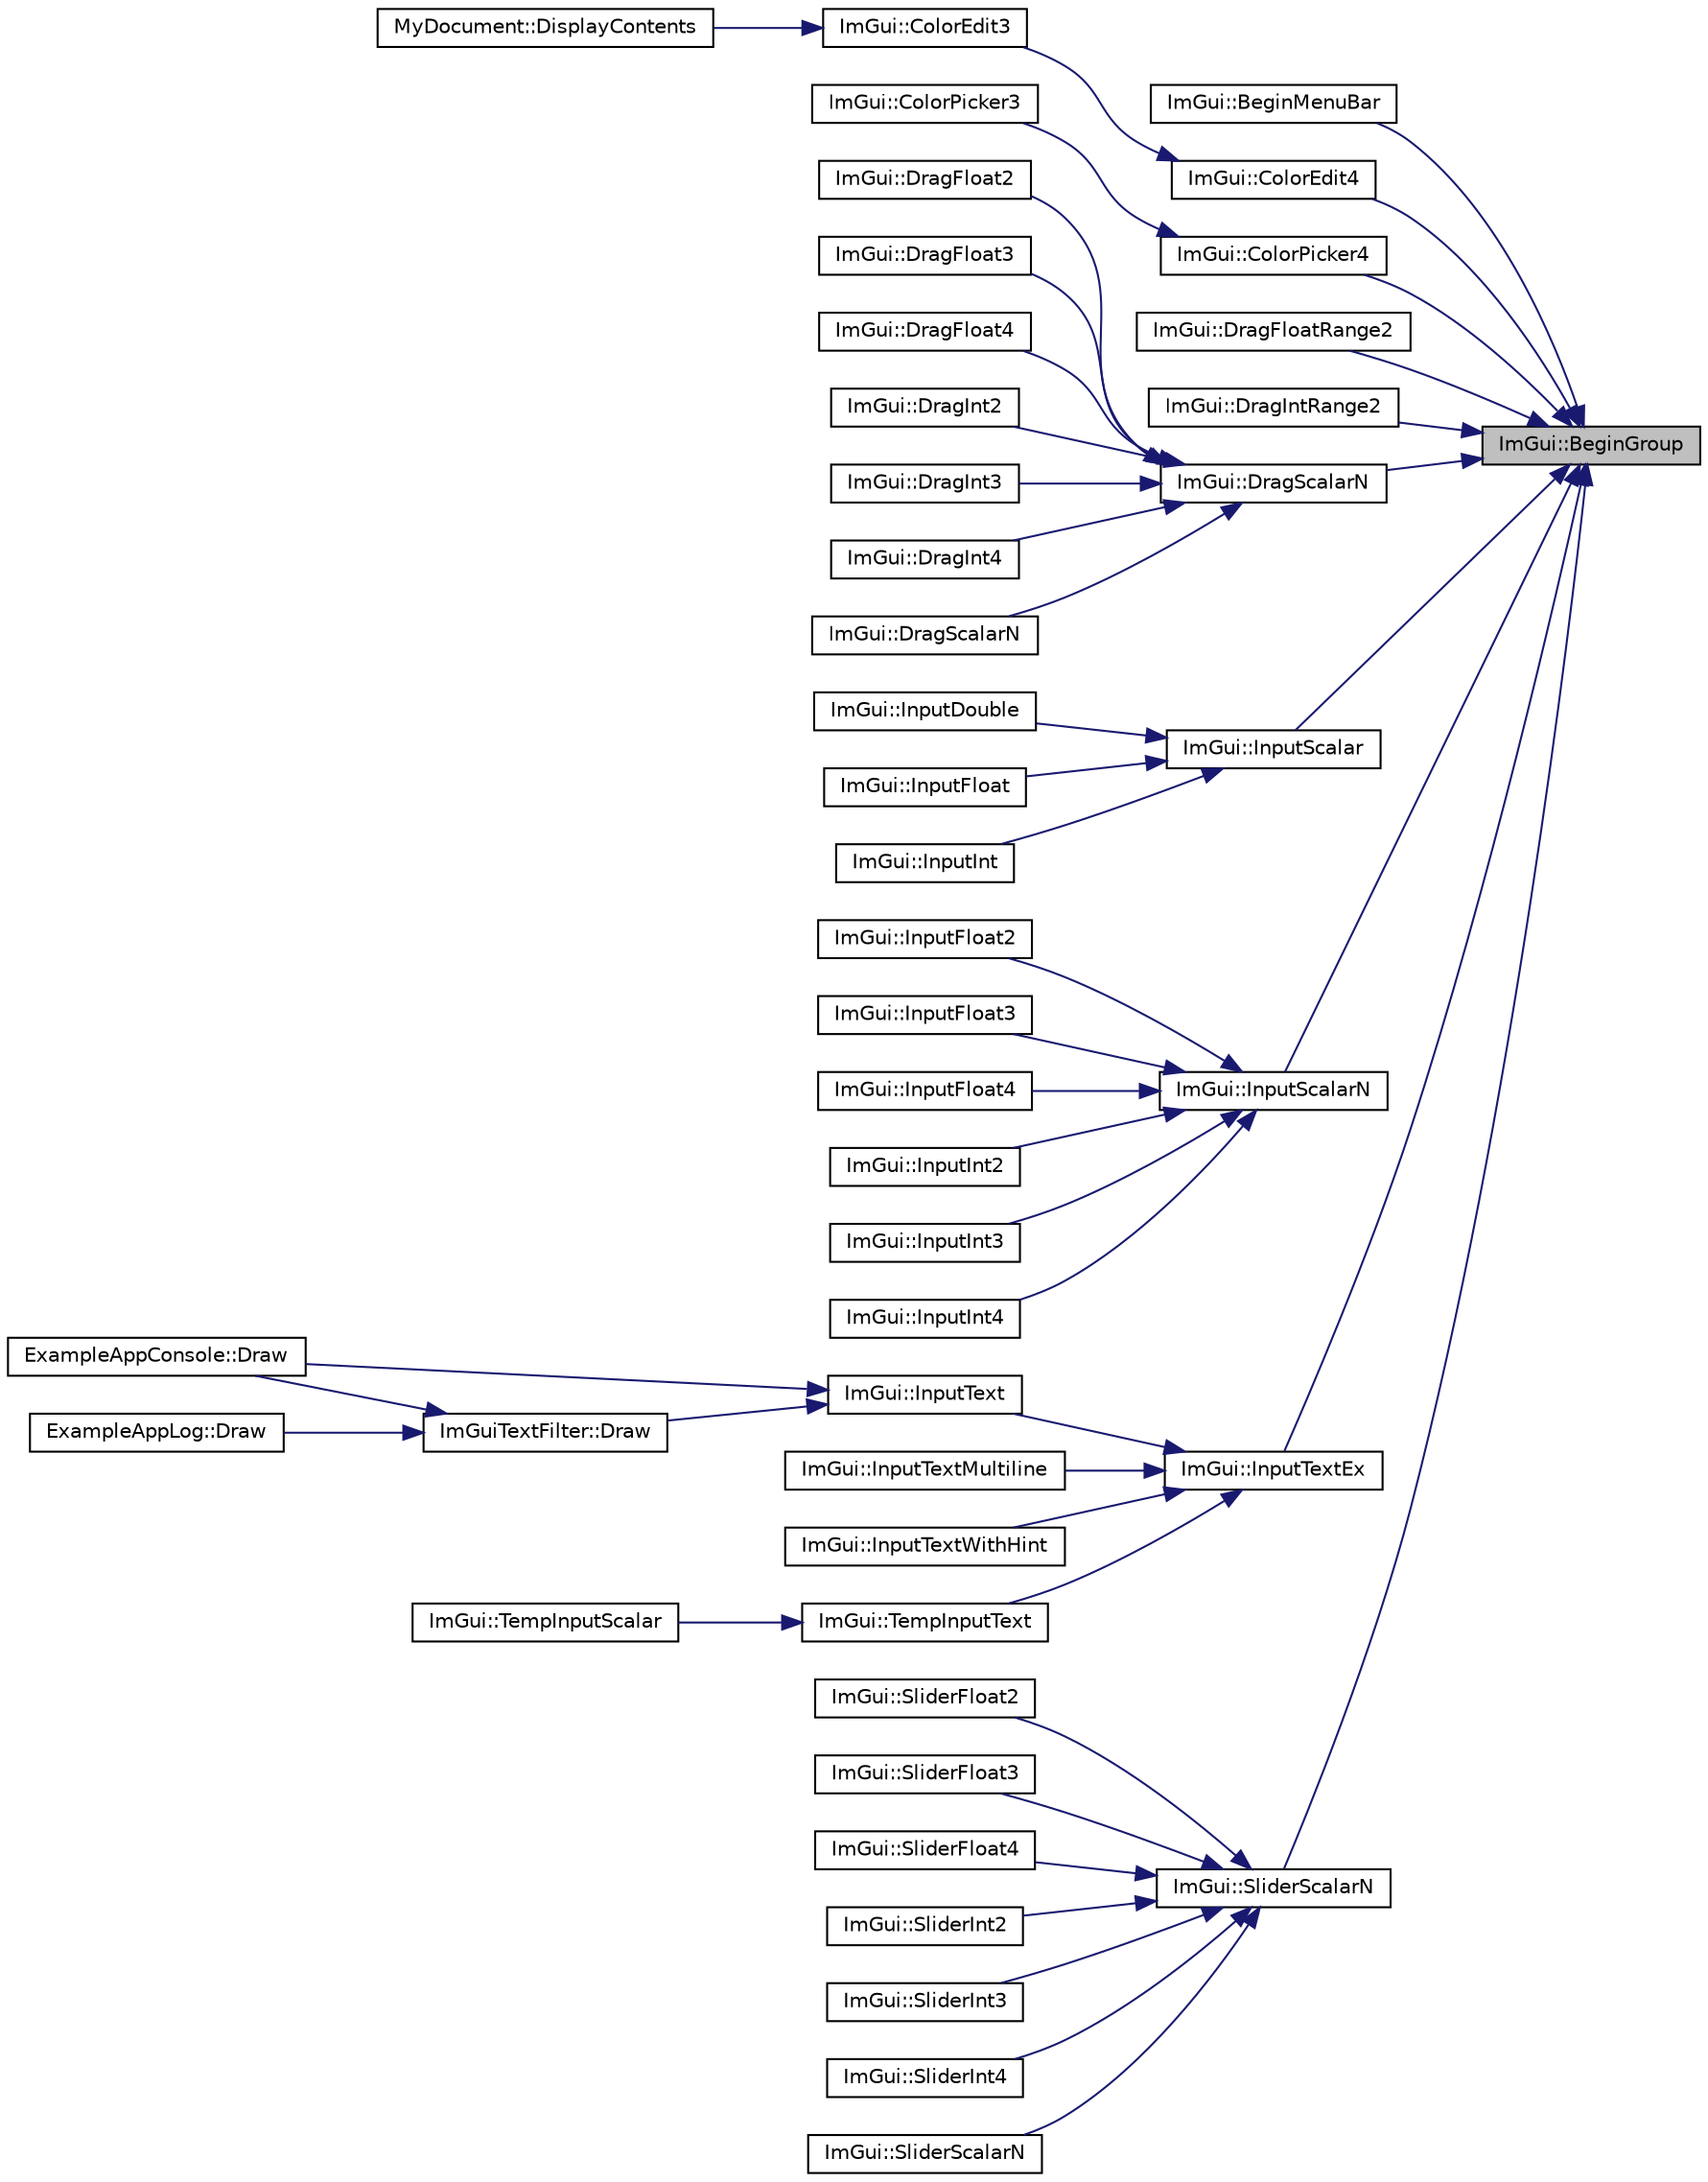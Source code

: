 digraph "ImGui::BeginGroup"
{
 // LATEX_PDF_SIZE
  edge [fontname="Helvetica",fontsize="10",labelfontname="Helvetica",labelfontsize="10"];
  node [fontname="Helvetica",fontsize="10",shape=record];
  rankdir="RL";
  Node1 [label="ImGui::BeginGroup",height=0.2,width=0.4,color="black", fillcolor="grey75", style="filled", fontcolor="black",tooltip=" "];
  Node1 -> Node2 [dir="back",color="midnightblue",fontsize="10",style="solid"];
  Node2 [label="ImGui::BeginMenuBar",height=0.2,width=0.4,color="black", fillcolor="white", style="filled",URL="$namespace_im_gui.html#a4852dff802922163fc747e2e0df5b88f",tooltip=" "];
  Node1 -> Node3 [dir="back",color="midnightblue",fontsize="10",style="solid"];
  Node3 [label="ImGui::ColorEdit4",height=0.2,width=0.4,color="black", fillcolor="white", style="filled",URL="$namespace_im_gui.html#ac3f45e2aa0b1d591cc8a2cdf8b566a45",tooltip=" "];
  Node3 -> Node4 [dir="back",color="midnightblue",fontsize="10",style="solid"];
  Node4 [label="ImGui::ColorEdit3",height=0.2,width=0.4,color="black", fillcolor="white", style="filled",URL="$namespace_im_gui.html#a5afe76ba1c91f07363e40396e7df656e",tooltip=" "];
  Node4 -> Node5 [dir="back",color="midnightblue",fontsize="10",style="solid"];
  Node5 [label="MyDocument::DisplayContents",height=0.2,width=0.4,color="black", fillcolor="white", style="filled",URL="$struct_my_document.html#aa51e0b8e6c95b7109a507603599c05d9",tooltip=" "];
  Node1 -> Node6 [dir="back",color="midnightblue",fontsize="10",style="solid"];
  Node6 [label="ImGui::ColorPicker4",height=0.2,width=0.4,color="black", fillcolor="white", style="filled",URL="$namespace_im_gui.html#a3d5aae9e0a14aa051d5a799abbe97b32",tooltip=" "];
  Node6 -> Node7 [dir="back",color="midnightblue",fontsize="10",style="solid"];
  Node7 [label="ImGui::ColorPicker3",height=0.2,width=0.4,color="black", fillcolor="white", style="filled",URL="$namespace_im_gui.html#a2a2a98cb9a17b18702be6b954670b388",tooltip=" "];
  Node1 -> Node8 [dir="back",color="midnightblue",fontsize="10",style="solid"];
  Node8 [label="ImGui::DragFloatRange2",height=0.2,width=0.4,color="black", fillcolor="white", style="filled",URL="$namespace_im_gui.html#aa6bfd93ead5c47e84b66185da88b8e8c",tooltip=" "];
  Node1 -> Node9 [dir="back",color="midnightblue",fontsize="10",style="solid"];
  Node9 [label="ImGui::DragIntRange2",height=0.2,width=0.4,color="black", fillcolor="white", style="filled",URL="$namespace_im_gui.html#a27a0380e0480671c7cd854dd7bfc6bd1",tooltip=" "];
  Node1 -> Node10 [dir="back",color="midnightblue",fontsize="10",style="solid"];
  Node10 [label="ImGui::DragScalarN",height=0.2,width=0.4,color="black", fillcolor="white", style="filled",URL="$namespace_im_gui.html#a1265d2b30ced1fca909e26c8f718fcbd",tooltip=" "];
  Node10 -> Node11 [dir="back",color="midnightblue",fontsize="10",style="solid"];
  Node11 [label="ImGui::DragFloat2",height=0.2,width=0.4,color="black", fillcolor="white", style="filled",URL="$namespace_im_gui.html#afc9ce10d78534a5c186cee0b337f7471",tooltip=" "];
  Node10 -> Node12 [dir="back",color="midnightblue",fontsize="10",style="solid"];
  Node12 [label="ImGui::DragFloat3",height=0.2,width=0.4,color="black", fillcolor="white", style="filled",URL="$namespace_im_gui.html#a5ffcbb0240077cf2f300960db3c0a3d7",tooltip=" "];
  Node10 -> Node13 [dir="back",color="midnightblue",fontsize="10",style="solid"];
  Node13 [label="ImGui::DragFloat4",height=0.2,width=0.4,color="black", fillcolor="white", style="filled",URL="$namespace_im_gui.html#a43e4508fb0c6a82cf6d78a645965dd57",tooltip=" "];
  Node10 -> Node14 [dir="back",color="midnightblue",fontsize="10",style="solid"];
  Node14 [label="ImGui::DragInt2",height=0.2,width=0.4,color="black", fillcolor="white", style="filled",URL="$namespace_im_gui.html#a56e3ba8164b0b78b46f01a3a2f7fe00b",tooltip=" "];
  Node10 -> Node15 [dir="back",color="midnightblue",fontsize="10",style="solid"];
  Node15 [label="ImGui::DragInt3",height=0.2,width=0.4,color="black", fillcolor="white", style="filled",URL="$namespace_im_gui.html#af4be377242ba2480b28b116390af7261",tooltip=" "];
  Node10 -> Node16 [dir="back",color="midnightblue",fontsize="10",style="solid"];
  Node16 [label="ImGui::DragInt4",height=0.2,width=0.4,color="black", fillcolor="white", style="filled",URL="$namespace_im_gui.html#a5d75e4d3263272f22eb2001652397e55",tooltip=" "];
  Node10 -> Node17 [dir="back",color="midnightblue",fontsize="10",style="solid"];
  Node17 [label="ImGui::DragScalarN",height=0.2,width=0.4,color="black", fillcolor="white", style="filled",URL="$namespace_im_gui.html#aebc0e04d960526b77632fa9cca56734e",tooltip=" "];
  Node1 -> Node18 [dir="back",color="midnightblue",fontsize="10",style="solid"];
  Node18 [label="ImGui::InputScalar",height=0.2,width=0.4,color="black", fillcolor="white", style="filled",URL="$namespace_im_gui.html#afdb54540b7480872fbb746f64344b374",tooltip=" "];
  Node18 -> Node19 [dir="back",color="midnightblue",fontsize="10",style="solid"];
  Node19 [label="ImGui::InputDouble",height=0.2,width=0.4,color="black", fillcolor="white", style="filled",URL="$namespace_im_gui.html#ad941c3cfa561ca35b674fd5802bcf870",tooltip=" "];
  Node18 -> Node20 [dir="back",color="midnightblue",fontsize="10",style="solid"];
  Node20 [label="ImGui::InputFloat",height=0.2,width=0.4,color="black", fillcolor="white", style="filled",URL="$namespace_im_gui.html#a36b86c9d7226f18c316400c83a904454",tooltip=" "];
  Node18 -> Node21 [dir="back",color="midnightblue",fontsize="10",style="solid"];
  Node21 [label="ImGui::InputInt",height=0.2,width=0.4,color="black", fillcolor="white", style="filled",URL="$namespace_im_gui.html#a36fc45a3c41a63ea9a983cc851752505",tooltip=" "];
  Node1 -> Node22 [dir="back",color="midnightblue",fontsize="10",style="solid"];
  Node22 [label="ImGui::InputScalarN",height=0.2,width=0.4,color="black", fillcolor="white", style="filled",URL="$namespace_im_gui.html#afb17f0092027c09183df498834abace9",tooltip=" "];
  Node22 -> Node23 [dir="back",color="midnightblue",fontsize="10",style="solid"];
  Node23 [label="ImGui::InputFloat2",height=0.2,width=0.4,color="black", fillcolor="white", style="filled",URL="$namespace_im_gui.html#a854ba6decd4ae7e4b0980a9c71bfa47d",tooltip=" "];
  Node22 -> Node24 [dir="back",color="midnightblue",fontsize="10",style="solid"];
  Node24 [label="ImGui::InputFloat3",height=0.2,width=0.4,color="black", fillcolor="white", style="filled",URL="$namespace_im_gui.html#a970a00fd1a4226c697ea5fb807fb62d8",tooltip=" "];
  Node22 -> Node25 [dir="back",color="midnightblue",fontsize="10",style="solid"];
  Node25 [label="ImGui::InputFloat4",height=0.2,width=0.4,color="black", fillcolor="white", style="filled",URL="$namespace_im_gui.html#a69675d2e9780a0e5a7a372f936b64d49",tooltip=" "];
  Node22 -> Node26 [dir="back",color="midnightblue",fontsize="10",style="solid"];
  Node26 [label="ImGui::InputInt2",height=0.2,width=0.4,color="black", fillcolor="white", style="filled",URL="$namespace_im_gui.html#a83dfd2daacefb741e67d8d69821e1590",tooltip=" "];
  Node22 -> Node27 [dir="back",color="midnightblue",fontsize="10",style="solid"];
  Node27 [label="ImGui::InputInt3",height=0.2,width=0.4,color="black", fillcolor="white", style="filled",URL="$namespace_im_gui.html#ab8e7466e5bdda70fefa551eb662dc3f5",tooltip=" "];
  Node22 -> Node28 [dir="back",color="midnightblue",fontsize="10",style="solid"];
  Node28 [label="ImGui::InputInt4",height=0.2,width=0.4,color="black", fillcolor="white", style="filled",URL="$namespace_im_gui.html#a3a57668b83f7a99d295f94baa71add0a",tooltip=" "];
  Node1 -> Node29 [dir="back",color="midnightblue",fontsize="10",style="solid"];
  Node29 [label="ImGui::InputTextEx",height=0.2,width=0.4,color="black", fillcolor="white", style="filled",URL="$namespace_im_gui.html#af89af17ecc11653f25fea1e50e195de6",tooltip=" "];
  Node29 -> Node30 [dir="back",color="midnightblue",fontsize="10",style="solid"];
  Node30 [label="ImGui::InputText",height=0.2,width=0.4,color="black", fillcolor="white", style="filled",URL="$namespace_im_gui.html#aa72b5760a3a206729723a587ac7c8519",tooltip=" "];
  Node30 -> Node31 [dir="back",color="midnightblue",fontsize="10",style="solid"];
  Node31 [label="ImGuiTextFilter::Draw",height=0.2,width=0.4,color="black", fillcolor="white", style="filled",URL="$struct_im_gui_text_filter.html#ab93ad5985019ff9d3781606551fc26cc",tooltip=" "];
  Node31 -> Node32 [dir="back",color="midnightblue",fontsize="10",style="solid"];
  Node32 [label="ExampleAppConsole::Draw",height=0.2,width=0.4,color="black", fillcolor="white", style="filled",URL="$struct_example_app_console.html#a0518a09c7e8648dd52c7c06df19ac17a",tooltip=" "];
  Node31 -> Node33 [dir="back",color="midnightblue",fontsize="10",style="solid"];
  Node33 [label="ExampleAppLog::Draw",height=0.2,width=0.4,color="black", fillcolor="white", style="filled",URL="$struct_example_app_log.html#a5ad3a4bdb89171b84aeaff96948a1f77",tooltip=" "];
  Node30 -> Node32 [dir="back",color="midnightblue",fontsize="10",style="solid"];
  Node29 -> Node34 [dir="back",color="midnightblue",fontsize="10",style="solid"];
  Node34 [label="ImGui::InputTextMultiline",height=0.2,width=0.4,color="black", fillcolor="white", style="filled",URL="$namespace_im_gui.html#a0470693929ed9930cbf5b737577c2414",tooltip=" "];
  Node29 -> Node35 [dir="back",color="midnightblue",fontsize="10",style="solid"];
  Node35 [label="ImGui::InputTextWithHint",height=0.2,width=0.4,color="black", fillcolor="white", style="filled",URL="$namespace_im_gui.html#aee5a5127f494966ad16e578714e8fac2",tooltip=" "];
  Node29 -> Node36 [dir="back",color="midnightblue",fontsize="10",style="solid"];
  Node36 [label="ImGui::TempInputText",height=0.2,width=0.4,color="black", fillcolor="white", style="filled",URL="$namespace_im_gui.html#ae85def71d2fcf5409035b583b315964e",tooltip=" "];
  Node36 -> Node37 [dir="back",color="midnightblue",fontsize="10",style="solid"];
  Node37 [label="ImGui::TempInputScalar",height=0.2,width=0.4,color="black", fillcolor="white", style="filled",URL="$namespace_im_gui.html#a392fed3e7db2a75abf217bf84c6abce9",tooltip=" "];
  Node1 -> Node38 [dir="back",color="midnightblue",fontsize="10",style="solid"];
  Node38 [label="ImGui::SliderScalarN",height=0.2,width=0.4,color="black", fillcolor="white", style="filled",URL="$namespace_im_gui.html#a64031a4ad000695c1e1d3f42792f4bb4",tooltip=" "];
  Node38 -> Node39 [dir="back",color="midnightblue",fontsize="10",style="solid"];
  Node39 [label="ImGui::SliderFloat2",height=0.2,width=0.4,color="black", fillcolor="white", style="filled",URL="$namespace_im_gui.html#a65ed4a55f13d467b06075c951b310c23",tooltip=" "];
  Node38 -> Node40 [dir="back",color="midnightblue",fontsize="10",style="solid"];
  Node40 [label="ImGui::SliderFloat3",height=0.2,width=0.4,color="black", fillcolor="white", style="filled",URL="$namespace_im_gui.html#a9fb9ae936849ae17be13c9b6a0391585",tooltip=" "];
  Node38 -> Node41 [dir="back",color="midnightblue",fontsize="10",style="solid"];
  Node41 [label="ImGui::SliderFloat4",height=0.2,width=0.4,color="black", fillcolor="white", style="filled",URL="$namespace_im_gui.html#acee94c7b89963d8fec32de541cd7205f",tooltip=" "];
  Node38 -> Node42 [dir="back",color="midnightblue",fontsize="10",style="solid"];
  Node42 [label="ImGui::SliderInt2",height=0.2,width=0.4,color="black", fillcolor="white", style="filled",URL="$namespace_im_gui.html#a9913948869631d72e4fa5dd69235350e",tooltip=" "];
  Node38 -> Node43 [dir="back",color="midnightblue",fontsize="10",style="solid"];
  Node43 [label="ImGui::SliderInt3",height=0.2,width=0.4,color="black", fillcolor="white", style="filled",URL="$namespace_im_gui.html#ab1e67cf69998479a59677e332dba745b",tooltip=" "];
  Node38 -> Node44 [dir="back",color="midnightblue",fontsize="10",style="solid"];
  Node44 [label="ImGui::SliderInt4",height=0.2,width=0.4,color="black", fillcolor="white", style="filled",URL="$namespace_im_gui.html#a9a0bb4c55424177ab7894e5a87bd91ea",tooltip=" "];
  Node38 -> Node45 [dir="back",color="midnightblue",fontsize="10",style="solid"];
  Node45 [label="ImGui::SliderScalarN",height=0.2,width=0.4,color="black", fillcolor="white", style="filled",URL="$namespace_im_gui.html#ad8af03076c2e1d3b0092a43c023766fe",tooltip=" "];
}
